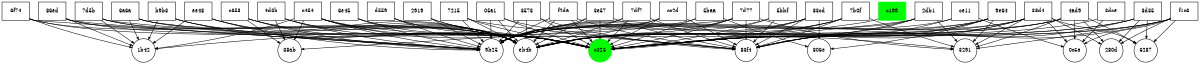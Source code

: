 digraph {
	graph [bb="0,0,2358,114.01",
		rankdir=TB,
		size="8,5"
	];
	node [fontsize=10,
		height=0.5,
		label="\N"
	];
	edge [arrowsize=0.5];
	c026	[color=green,
		height=0.55882,
		label=c026,
		pos="1179,21.005",
		shape=circle,
		style=filled,
		width=0.55882];
	c199	[color=green,
		label=c199,
		pos="1755,96.01",
		shape=box,
		style=filled,
		width=0.75];
	c199 -> c026	[pos="e,1199.2,23.694 1727.9,81.027 1724.9,79.867 1721.9,78.828 1719,78.01 1669.1,64.091 1307.2,32.821 1205.5,24.227"];
	"9b25"	[height=0.57115,
		label="9b25",
		pos="966,21.005",
		shape=circle,
		width=0.57115];
	7215	[label=7215,
		pos="891,96.01",
		shape=box,
		width=0.75];
	7215 -> c026	[pos="e,1159,24.9 918.26,81.372 921.17,80.145 924.12,78.996 927,78.01 1007.2,50.552 1106.4,33.1 1152.8,25.854"];
	7215 -> "9b25"	[pos="e,951.86,35.769 908.77,77.709 920.4,66.393 935.56,51.635 947.36,40.153"];
	eb4b	[height=0.58348,
		label=eb4b,
		pos="1029,21.005",
		shape=circle,
		width=0.58348];
	7215 -> eb4b	[pos="e,1011.3,33.058 918.5,81.856 939.86,71.463 970.1,56.367 996,42.01 999.31,40.177 1002.8,38.18 1006.1,36.18"];
	"83f4"	[height=0.53417,
		label="83f4",
		pos="1467,21.005",
		shape=circle,
		width=0.53417];
	7215 -> "83f4"	[pos="e,1447.7,23.617 918.15,81.027 921.09,79.867 924.07,78.828 927,78.01 977.02,64.044 1341.2,32.611 1441.5,24.142"];
	"05a1"	[label="05a1",
		pos="963,96.01",
		shape=box,
		width=0.75];
	"05a1" -> c026	[pos="e,1159.5,27.105 990.34,81.615 993.24,80.341 996.17,79.114 999,78.01 1052.8,57.044 1118,38.365 1153.3,28.786"];
	"05a1" -> "9b25"	[pos="e,965.18,42.025 963.71,77.709 964.07,68.924 964.52,58.064 964.92,48.272"];
	"05a1" -> eb4b	[pos="e,1015.3,37.201 978.64,77.709 988.38,66.936 1000.9,53.043 1011.1,41.827"];
	"05a1" -> "83f4"	[pos="e,1447.5,23.498 990.16,81.074 993.1,79.905 996.08,78.851 999,78.01 1083.5,53.7 1355.9,30.738 1441.2,23.992"];
	d559	[label=d559,
		pos="747,96.01",
		shape=box,
		width=0.75];
	d559 -> c026	[pos="e,1159.1,25.549 774.17,81.106 777.1,79.931 780.08,78.867 783,78.01 901.7,43.177 936.64,60.184 1059,42.01 1091.4,37.197 1128.6,30.871 \
1152.9,26.633"];
	d559 -> "9b25"	[pos="e,945.91,27.133 774.34,81.602 777.24,80.33 780.16,79.108 783,78.01 837.78,56.822 904.16,38.191 940.01,28.689"];
	d559 -> eb4b	[pos="e,1012.2,33.888 774.21,81.219 777.13,80.022 780.1,78.922 783,78.01 874.6,49.243 906.02,75.491 996,42.01 999.54,40.693 1003.1,38.986 \
1006.6,37.125"];
	c658	[label=c658,
		pos="459,96.01",
		shape=box,
		width=0.75];
	c658 -> c026	[pos="e,1159.1,25.954 486.12,80.907 489.06,79.771 492.06,78.77 495,78.01 738.21,15.269 809.47,70.699 1059,42.01 1091.6,38.268 1128.7,31.715 \
1153,27.132"];
	c658 -> "9b25"	[pos="e,945.34,22.109 486.16,81.072 489.1,79.904 492.08,78.85 495,78.01 659.02,30.886 866.16,23.357 939.1,22.198"];
	c658 -> eb4b	[pos="e,1012.3,34.232 486.12,80.931 489.06,79.79 492.06,78.782 495,78.01 710.94,21.384 783.29,109.76 996,42.01 999.6,40.864 1003.2,39.253 \
1006.7,37.436"];
	"38ab"	[height=0.57115,
		label="38ab",
		pos="567,21.005",
		shape=circle,
		width=0.57115];
	c658 -> "38ab"	[pos="e,550.09,33.436 484.87,77.524 503.19,65.138 527.51,48.699 544.92,36.929"];
	"7d77"	[label="7d77",
		pos="1467,96.01",
		shape=box,
		width=0.75];
	"7d77" -> c026	[pos="e,1199,24.9 1439.7,81.372 1436.8,80.145 1433.9,78.996 1431,78.01 1350.8,50.552 1251.6,33.1 1205.2,25.854"];
	"7d77" -> "9b25"	[pos="e,982.4,33.982 1439.9,80.966 1436.9,79.818 1433.9,78.799 1431,78.01 1244.9,28.078 1182.2,101.53 999,42.01 995.24,40.788 991.45,39.065 \
987.86,37.137"];
	"7d77" -> eb4b	[pos="e,1049.9,25.707 1439.8,81.099 1436.9,79.925 1433.9,78.863 1431,78.01 1310.1,42.695 1274.6,60.283 1150,42.01 1117.7,37.274 1080.7,\
31.036 1056.2,26.794"];
	"7d77" -> "83f4"	[pos="e,1467,40.717 1467,77.709 1467,68.578 1467,57.205 1467,47.121"];
	3291	[height=0.55882,
		label=3291,
		pos="1899,21.005",
		shape=circle,
		width=0.55882];
	"7d77" -> 3291	[pos="e,1878.8,22.73 1494.2,81.139 1497.1,79.957 1500.1,78.883 1503,78.01 1638.1,37.587 1808,26.056 1872.5,23.014"];
	"7d77" -> "38ab"	[pos="e,587.65,23.124 1439.9,80.91 1436.9,79.773 1433.9,78.772 1431,78.01 1389.5,67.283 735.85,31.2 594.02,23.471"];
	"7d5b"	[label="7d5b",
		pos="171,96.01",
		shape=box,
		width=0.75];
	"7d5b" -> c026	[pos="e,1159.1,26.086 198.1,80.842 201.05,79.718 204.05,78.738 207,78.01 390.99,32.652 870.52,61.628 1059,42.01 1091.6,38.618 1128.7,31.991 \
1153,27.295"];
	"7d5b" -> "9b25"	[pos="e,945.27,23.08 198.12,80.937 201.07,79.795 204.06,78.785 207,78.01 278.94,59.071 811.76,30.109 938.84,23.418"];
	"7d5b" -> eb4b	[pos="e,1012.3,34.327 198.1,80.852 201.05,79.727 204.05,78.743 207,78.01 377.34,35.713 828.08,93.088 996,42.01 999.61,40.911 1003.2,39.326 \
1006.7,37.522"];
	"1b42"	[height=0.57115,
		label="1b42",
		pos="279,21.005",
		shape=circle,
		width=0.57115];
	"7d5b" -> "1b42"	[pos="e,262.09,33.436 196.87,77.524 215.19,65.138 239.51,48.699 256.92,36.929"];
	"5bbf"	[label="5bbf",
		pos="1539,96.01",
		shape=box,
		width=0.75];
	"5bbf" -> c026	[pos="e,1199.2,23.588 1511.8,81.23 1508.9,80.031 1505.9,78.927 1503,78.01 1395.8,44.116 1261.7,29.223 1205.6,24.158"];
	"5bbf" -> "9b25"	[pos="e,982.38,34.024 1511.9,80.93 1508.9,79.789 1505.9,78.781 1503,78.01 1285.8,21.093 1213,110.12 999,42.01 995.23,40.81 991.44,39.099 \
987.85,37.177"];
	"5bbf" -> "83f4"	[pos="e,1480.1,35.303 1521.9,77.709 1510.6,66.244 1495.8,51.246 1484.5,39.701"];
	"9e64"	[label="9e64",
		pos="1971,96.01",
		shape=box,
		width=0.75];
	"9e64" -> c026	[pos="e,1199.2,23.591 1943.9,80.934 1940.9,79.792 1937.9,78.783 1935,78.01 1721.2,21.87 1659.4,58.489 1439,42.01 1353.6,35.628 1252.5,\
27.759 1205.5,24.082"];
	"9e64" -> "9b25"	[pos="e,982.35,34.144 1943.5,80.679 1940.7,79.621 1937.8,78.7 1935,78.01 1732.8,28.57 1198.4,101.87 999,42.01 995.21,40.872 991.41,39.195 \
987.81,37.287"];
	"9e64" -> eb4b	[pos="e,1049.5,26.145 1943.9,80.853 1941,79.727 1938,78.744 1935,78.01 1765.5,35.907 1323.7,60.285 1150,42.01 1117.3,38.574 1080.1,32.018 \
1055.7,27.348"];
	"9e64" -> "83f4"	[pos="e,1486.1,25.746 1943.9,81.022 1940.9,79.863 1937.9,78.826 1935,78.01 1783.1,35.733 1738.2,63.538 1582,42.01 1551,37.737 1515.5,31.337 \
1492.3,26.932"];
	"9e64" -> 3291	[pos="e,1912.6,35.769 1953.9,77.709 1942.8,66.393 1928.2,51.635 1916.9,40.153"];
	"806e"	[height=0.55882,
		label="806e",
		pos="1611,21.005",
		shape=circle,
		width=0.55882];
	"9e64" -> "806e"	[pos="e,1631.2,23.588 1943.8,81.23 1940.9,80.031 1937.9,78.927 1935,78.01 1827.8,44.116 1693.7,29.223 1637.6,24.158"];
	2919	[label=2919,
		pos="819,96.01",
		shape=box,
		width=0.75];
	2919 -> c026	[pos="e,1159.2,25.346 846.21,81.23 849.13,80.031 852.1,78.927 855,78.01 862.18,75.741 1077.8,39.143 1153.2,26.366"];
	2919 -> "9b25"	[pos="e,947.67,31.11 846.31,81.45 873.79,67.802 915.75,46.959 942,33.926"];
	2919 -> eb4b	[pos="e,1012,33.595 846.29,81.464 849.2,80.219 852.14,79.041 855,78.01 915.85,56.102 936.37,67.047 996,42.01 999.57,40.513 1003.2,38.673 \
1006.7,36.721"];
	3573	[label=3573,
		pos="1035,96.01",
		shape=box,
		width=0.75];
	3573 -> c026	[pos="e,1161.2,31.02 1062.4,81.107 1089.4,67.414 1130.2,46.728 1155.7,33.811"];
	3573 -> "9b25"	[pos="e,979.91,36.719 1018.6,77.709 1008.3,66.788 994.97,52.662 984.3,41.368"];
	3573 -> eb4b	[pos="e,1030.7,42.29 1033.6,77.709 1032.9,68.993 1032,58.235 1031.2,48.504"];
	3573 -> "83f4"	[pos="e,1447.6,22.694 1062.2,81.139 1065.1,79.957 1068.1,78.883 1071,78.01 1206.7,37.394 1377.6,25.946 1441.4,22.971"];
	"6a6a"	[label="6a6a",
		pos="243,96.01",
		shape=box,
		width=0.75];
	"6a6a" -> c026	[pos="e,1159.1,26.062 270.1,80.854 273.05,79.728 276.05,78.744 279,78.01 447.39,36.15 886.45,60.31 1059,42.01 1091.6,38.555 1128.7,31.941 \
1153,27.265"];
	"6a6a" -> "9b25"	[pos="e,945.15,23.258 270.13,80.961 273.07,79.814 276.06,78.796 279,78.01 343.6,60.738 819.14,30.931 938.76,23.647"];
	"6a6a" -> eb4b	[pos="e,1012.3,34.311 270.11,80.866 273.05,79.738 276.05,78.75 279,78.01 588.49,0.41008 690.95,135.56 996,42.01 999.61,40.903 1003.2,39.313 \
1006.7,37.507"];
	"6a6a" -> "1b42"	[pos="e,270.15,39.945 251.53,77.709 256.27,68.103 262.23,56.018 267.38,45.561"];
	b9b3	[label=b9b3,
		pos="315,96.01",
		shape=box,
		width=0.75];
	b9b3 -> c026	[pos="e,1159.1,26.033 342.11,80.868 345.05,79.739 348.05,78.751 351,78.01 503.79,39.647 902.38,58.991 1059,42.01 1091.6,38.479 1128.7,\
31.881 1153,27.23"];
	b9b3 -> "9b25"	[pos="e,945.32,22.918 342.14,80.989 345.08,79.837 348.07,78.81 351,78.01 464.49,47.089 835.27,28.029 938.89,23.214"];
	b9b3 -> eb4b	[pos="e,1012.3,34.29 342.11,80.883 345.05,79.751 348.05,78.758 351,78.01 629.3,7.4039 721.74,126.96 996,42.01 999.61,40.893 1003.2,39.297 \
1006.7,37.489"];
	b9b3 -> "1b42"	[pos="e,287.85,39.945 306.47,77.709 301.73,68.103 295.77,56.018 290.62,45.561"];
	ce11	[label=ce11,
		pos="1899,96.01",
		shape=box,
		width=0.75];
	ce11 -> c026	[pos="e,1199.3,23.567 1871.9,80.962 1868.9,79.815 1865.9,78.797 1863,78.01 1846.8,73.676 1329.7,33.621 1205.6,24.051"];
	ce11 -> "9b25"	[pos="e,982.35,34.132 1871.9,80.84 1869,79.717 1866,78.738 1863,78.01 1676.4,32.069 1183,97.57 999,42.01 995.21,40.866 991.42,39.185 987.82,\
37.276"];
	"0c5a"	[height=0.55882,
		label="0c5a",
		pos="2115,21.005",
		shape=circle,
		width=0.55882];
	ce11 -> "0c5a"	[pos="e,2095.5,27.105 1926.3,81.615 1929.2,80.341 1932.2,79.114 1935,78.01 1988.8,57.044 2054,38.365 2089.3,28.786"];
	f2da	[label=f2da,
		pos="1107,96.01",
		shape=box,
		width=0.75];
	f2da -> c026	[pos="e,1165.4,35.769 1124.1,77.709 1135.2,66.393 1149.8,51.635 1161.1,40.153"];
	f2da -> "9b25"	[pos="e,983.3,32.888 1079.5,81.865 1052.7,68.962 1013.8,50.08 999,42.01 995.61,40.153 992.06,38.116 988.61,36.075"];
	f2da -> eb4b	[pos="e,1044,36.004 1088.5,77.709 1076.5,66.468 1060.9,51.829 1048.6,40.38"];
	f2da -> "83f4"	[pos="e,1447.6,23.524 1134.2,81.23 1137.1,80.031 1140.1,78.927 1143,78.01 1250.7,43.951 1385.6,29.078 1441.2,24.084"];
	"2db1"	[label="2db1",
		pos="1827,96.01",
		shape=box,
		width=0.75];
	"2db1" -> c026	[pos="e,1199.3,23.664 1799.9,80.991 1796.9,79.838 1793.9,78.811 1791,78.01 1762.3,70.193 1320,33.558 1205.7,24.191"];
	"2db1" -> "9b25"	[pos="e,982.35,34.118 1799.9,80.852 1797,79.726 1794,78.743 1791,78.01 1620,35.567 1167.6,93.267 999,42.01 995.21,40.859 991.42,39.174 \
987.82,37.263"];
	"2db1" -> eb4b	[pos="e,1049.5,26.08 1799.9,80.884 1796.9,79.752 1793.9,78.759 1791,78.01 1514.4,7.7924 1433.6,73.328 1150,42.01 1117.4,38.406 1080.1,\
31.885 1055.7,27.268"];
	"2db1" -> "83f4"	[pos="e,1486.1,25.342 1799.8,81.229 1796.9,80.029 1793.9,78.926 1791,78.01 1701.1,49.627 1674.9,58.088 1582,42.01 1551.2,36.671 1515.7,\
30.491 1492.4,26.429"];
	"2db1" -> 3291	[pos="e,1885.4,35.769 1844.1,77.709 1855.2,66.393 1869.8,51.635 1881.1,40.153"];
	ee48	[label=ee48,
		pos="387,96.01",
		shape=box,
		width=0.75];
	ee48 -> c026	[pos="e,1159.1,25.998 414.11,80.885 417.05,79.753 420.05,78.759 423,78.01 697.4,8.278 777.62,73.335 1059,42.01 1091.6,38.385 1128.7,31.807 \
1153,27.186"];
	ee48 -> "9b25"	[pos="e,945.07,21.655 414.15,81.025 417.08,79.866 420.07,78.827 423,78.01 615.01,24.461 858.06,21.099 938.66,21.604"];
	ee48 -> eb4b	[pos="e,1012.3,34.265 414.12,80.904 417.06,79.768 420.05,78.769 423,78.01 670.11,14.396 752.52,118.36 996,42.01 999.6,40.88 1003.2,39.278 \
1006.7,37.466"];
	ee48 -> "1b42"	[pos="e,295.91,33.436 361.13,77.524 342.81,65.138 318.49,48.699 301.08,36.929"];
	"3e57"	[label="3e57",
		pos="1179,96.01",
		shape=box,
		width=0.75];
	"3e57" -> c026	[pos="e,1179,41.499 1179,77.709 1179,68.785 1179,57.721 1179,47.811"];
	"3e57" -> "9b25"	[pos="e,982.61,33.405 1151.7,81.449 1148.8,80.207 1145.9,79.033 1143,78.01 1080.9,55.819 1059.9,67.395 999,42.01 995.35,40.488 991.62,\
38.603 988.06,36.604"];
	"3e57" -> eb4b	[pos="e,1047.9,31.199 1151.8,81.79 1123.9,68.19 1080.7,47.191 1053.7,34.042"];
	"3e57" -> "83f4"	[pos="e,1448,24.752 1206.3,81.372 1209.2,80.145 1212.1,78.996 1215,78.01 1295.6,50.401 1395.5,32.908 1441.6,25.735"];
	"7b0f"	[label="7b0f",
		pos="1683,96.01",
		shape=box,
		width=0.75];
	"7b0f" -> c026	[pos="e,1199.3,23.561 1655.8,81.074 1652.9,79.905 1649.9,78.851 1647,78.01 1562.8,53.782 1291.9,30.894 1205.7,24.062"];
	"7b0f" -> "9b25"	[pos="e,982.37,34.082 1655.9,80.882 1652.9,79.751 1649.9,78.758 1647,78.01 1367.4,7.1125 1274.5,127.32 999,42.01 995.22,40.84 991.43,39.145 \
987.83,37.23"];
	"7b0f" -> eb4b	[pos="e,1049.9,26.059 1655.9,80.933 1652.9,79.792 1649.9,78.783 1647,78.01 1432.8,21.773 1369.9,68.1 1150,42.01 1117.6,38.165 1080.6,31.751 \
1056.1,27.224"];
	"7b0f" -> "83f4"	[pos="e,1485.7,26.893 1655.7,81.615 1652.8,80.341 1649.8,79.114 1647,78.01 1592.7,56.877 1527,38.066 1491.9,28.558"];
	"7b0f" -> 3291	[pos="e,1879.5,27.105 1710.3,81.615 1713.2,80.341 1716.2,79.114 1719,78.01 1772.8,57.044 1838,38.365 1873.3,28.786"];
	"6f74"	[label="6f74",
		pos="27,96.01",
		shape=box,
		width=0.75];
	"6f74" -> c026	[pos="e,1159.1,26.123 54.498,80.672 57.315,79.615 60.179,78.697 63,78.01 278.2,25.654 838.64,64.267 1059,42.01 1091.6,38.718 1128.8,32.069 \
1153,27.341"];
	"6f74" -> "9b25"	[pos="e,945.13,23.191 54.115,80.902 57.058,79.766 60.055,78.767 63,78.01 84.782,72.412 790.74,31.982 938.89,23.546"];
	"6f74" -> eb4b	[pos="e,1012.3,34.353 54.5,80.679 57.317,79.621 60.18,78.7 63,78.01 264.55,28.716 797.28,101.69 996,42.01 999.62,40.924 1003.2,39.346 \
1006.7,37.545"];
	"6f74" -> "1b42"	[pos="e,258.67,25.946 54.292,81.475 57.201,80.228 60.141,79.046 63,78.01 129.56,53.908 211.15,35.68 252.4,27.22"];
	"38d4"	[label="38d4",
		pos="2043,96.01",
		shape=box,
		width=0.75];
	"38d4" -> c026	[pos="e,1199.2,23.654 2015.9,80.906 2012.9,79.77 2009.9,78.769 2007,78.01 1762.1,14.881 1691.3,59.714 1439,42.01 1353.6,36.019 1252.5,\
27.963 1205.5,24.162"];
	"38d4" -> "9b25"	[pos="e,982.34,34.154 2015.5,80.67 2012.7,79.614 2009.8,78.696 2007,78.01 1789.2,25.071 1213.8,106.18 999,42.01 995.21,40.878 991.41,39.203 \
987.81,37.296"];
	"38d4" -> eb4b	[pos="e,1049.5,26.169 2015.9,80.841 2013,79.718 2010,78.738 2007,78.01 1821.9,32.409 1339.6,61.593 1150,42.01 1117.3,38.637 1080.1,32.068 \
1055.7,27.378"];
	"38d4" -> "83f4"	[pos="e,1486,25.847 2015.9,80.97 2012.9,79.821 2009.9,78.801 2007,78.01 1823.9,28.756 1770,66.278 1582,42.01 1551,38.003 1515.5,31.548 \
1492.3,27.058"];
	"38d4" -> 3291	[pos="e,1916.8,31.02 2015.6,81.107 1988.6,67.414 1947.8,46.728 1922.3,33.811"];
	"38d4" -> "0c5a"	[pos="e,2101.4,35.769 2060.1,77.709 2071.2,66.393 2085.8,51.635 2097.1,40.153"];
	"280d"	[height=0.57115,
		label="280d",
		pos="2187,21.005",
		shape=circle,
		width=0.57115];
	"38d4" -> "280d"	[pos="e,2168.8,31.232 2070.4,81.107 2097.3,67.491 2137.8,46.96 2163.3,34.029"];
	6287	[height=0.55882,
		label=6287,
		pos="2252,21.005",
		shape=circle,
		width=0.55882];
	"38d4" -> 6287	[pos="e,2235.4,32.707 2070.3,81.479 2073.2,80.231 2076.1,79.048 2079,78.01 2138.6,56.384 2158.3,65.946 2217,42.01 2221.3,40.266 2225.7,\
38.092 2229.8,35.824"];
	"7df7"	[label="7df7",
		pos="1251,96.01",
		shape=box,
		width=0.75];
	"7df7" -> c026	[pos="e,1192.6,35.769 1233.9,77.709 1222.8,66.393 1208.2,51.635 1196.9,40.153"];
	"7df7" -> "9b25"	[pos="e,982.5,33.687 1223.8,81.212 1220.9,80.016 1217.9,78.918 1215,78.01 1122.1,48.955 1090.3,75.845 999,42.01 995.29,40.635 991.54,38.829 \
987.95,36.865"];
	"7df7" -> eb4b	[pos="e,1049.4,27.088 1223.7,81.588 1220.8,80.319 1217.8,79.101 1215,78.01 1159.4,56.63 1091.9,38.072 1055.4,28.634"];
	"7df7" -> "83f4"	[pos="e,1448.3,26.893 1278.3,81.615 1281.2,80.341 1284.2,79.114 1287,78.01 1341.3,56.877 1407,38.066 1442.1,28.558"];
	c454	[label=c454,
		pos="603,96.01",
		shape=box,
		width=0.75];
	c454 -> c026	[pos="e,1159.1,25.82 630.13,80.973 633.07,79.824 636.06,78.802 639,78.01 819.89,29.241 873.12,65.433 1059,42.01 1091.5,37.914 1128.7,31.436 \
1152.9,26.967"];
	c454 -> "9b25"	[pos="e,945.26,23.593 630.21,81.226 633.13,80.027 636.1,78.925 639,78.01 747.17,43.909 882.4,29.133 939.07,24.129"];
	c454 -> eb4b	[pos="e,1012.2,34.128 630.15,81.018 633.08,79.86 636.07,78.824 639,78.01 792.66,35.345 844.76,92.589 996,42.01 999.58,40.813 1003.2,39.172 \
1006.6,37.342"];
	c454 -> "83f4"	[pos="e,1447.5,23.603 630.12,80.906 633.06,79.769 636.05,78.769 639,78.01 884.38,14.784 955.23,59.768 1208,42.01 1293.3,36.016 1394.4,\
27.922 1441,24.131"];
	c454 -> 3291	[pos="e,1878.9,23.844 630.5,80.671 633.32,79.615 636.18,78.696 639,78.01 855.28,25.411 1417.8,54.584 1640,42.01 1725.1,37.193 1825.8,28.577 \
1872.6,24.402"];
	c454 -> "1b42"	[pos="e,299.7,24.235 575.77,81.293 572.85,80.081 569.89,78.957 567,78.01 473.7,47.44 357.62,31.154 305.96,24.973"];
	c454 -> "38ab"	[pos="e,575.85,39.945 594.47,77.709 589.73,68.103 583.77,56.018 578.62,45.561"];
	"83cd"	[label="83cd",
		pos="1611,96.01",
		shape=box,
		width=0.75];
	"83cd" -> c026	[pos="e,1199.2,22.73 1583.8,81.139 1580.9,79.957 1577.9,78.883 1575,78.01 1439.9,37.587 1270,26.056 1205.5,23.014"];
	"83cd" -> "9b25"	[pos="e,982.37,34.057 1583.9,80.903 1580.9,79.768 1577.9,78.768 1575,78.01 1326.6,14.104 1243.8,118.72 999,42.01 995.22,40.827 991.43,\
39.125 987.84,37.206"];
	"83cd" -> eb4b	[pos="e,1049.9,25.981 1583.9,80.97 1580.9,79.821 1577.9,78.801 1575,78.01 1391.9,28.756 1338.1,65.49 1150,42.01 1117.6,37.968 1080.6,31.593 \
1056.2,27.129"];
	"83cd" -> "83f4"	[pos="e,1484,30.601 1583.6,81.107 1556.4,67.319 1515.2,46.438 1489.8,33.541"];
	"83cd" -> "806e"	[pos="e,1611,41.499 1611,77.709 1611,68.785 1611,57.721 1611,47.811"];
	"4d3b"	[label="4d3b",
		pos="531,96.01",
		shape=box,
		width=0.75];
	"4d3b" -> c026	[pos="e,1159.1,25.897 558.12,80.935 561.07,79.793 564.06,78.784 567,78.01 779.04,22.258 841.3,68.065 1059,42.01 1091.5,38.117 1128.7,31.595 \
1152.9,27.061"];
	"4d3b" -> "9b25"	[pos="e,945.19,22.725 558.18,81.135 561.11,79.955 564.09,78.881 567,78.01 702.75,37.454 873.46,26.015 938.83,23.006"];
	"4d3b" -> eb4b	[pos="e,1012.3,34.189 558.13,80.968 561.07,79.819 564.06,78.799 567,78.01 751.78,28.369 814.04,101.17 996,42.01 999.59,40.843 1003.2,39.219 \
1006.6,37.397"];
	"4d3b" -> "38ab"	[pos="e,558.15,39.945 539.53,77.709 544.27,68.103 550.23,56.018 555.38,45.561"];
	"86ed"	[label="86ed",
		pos="99,96.01",
		shape=box,
		width=0.75];
	"86ed" -> c026	[pos="e,1159.1,26.106 126.5,80.68 129.32,79.622 132.18,78.701 135,78.01 334.6,29.153 854.58,62.948 1059,42.01 1091.6,38.672 1128.8,32.033 \
1153,27.32"];
	"86ed" -> "9b25"	[pos="e,945.33,23.18 126.12,80.918 129.06,79.779 132.06,78.775 135,78.01 174.82,67.662 800.89,31.435 939.12,23.534"];
	"86ed" -> eb4b	[pos="e,1012.3,34.341 126.1,80.841 129.05,79.717 132.05,78.738 135,78.01 320.94,32.214 812.68,97.391 996,42.01 999.62,40.918 1003.2,39.337 \
1006.7,37.535"];
	"86ed" -> "1b42"	[pos="e,259.73,29.01 126.43,81.816 129.31,80.502 132.21,79.212 135,78.01 176.18,60.305 224.96,41.849 253.87,31.168"];
	"4ad9"	[label="4ad9",
		pos="2115,96.01",
		shape=box,
		width=0.75];
	"4ad9" -> c026	[pos="e,1199.2,23.703 2087.9,80.884 2084.9,79.752 2081.9,78.759 2079,78.01 1940.9,42.95 1581.1,51.475 1439,42.01 1353.6,36.322 1252.5,\
28.121 1205.5,24.224"];
	"4ad9" -> "9b25"	[pos="e,982.34,34.163 2087.5,80.663 2084.7,79.609 2081.8,78.693 2079,78.01 1845.6,21.572 1229.2,110.48 999,42.01 995.21,40.882 991.41,\
39.21 987.81,37.304"];
	"4ad9" -> eb4b	[pos="e,1049.4,26.19 2087.5,80.679 2084.7,79.621 2081.8,78.7 2079,78.01 1878.3,28.91 1355.5,62.901 1150,42.01 1117.3,38.69 1080.1,32.11 \
1055.7,27.403"];
	"4ad9" -> 3291	[pos="e,1918.5,27.105 2087.7,81.615 2084.8,80.341 2081.8,79.114 2079,78.01 2025.2,57.044 1960,38.365 1924.7,28.786"];
	"4ad9" -> "0c5a"	[pos="e,2115,41.499 2115,77.709 2115,68.785 2115,57.721 2115,47.811"];
	"4ad9" -> "280d"	[pos="e,2173,36.241 2132.1,77.709 2143.1,66.542 2157.4,52.023 2168.7,40.608"];
	"4ad9" -> 6287	[pos="e,2235,31.911 2142.4,81.133 2163.1,70.609 2191.9,55.673 2217,42.01 2221.1,39.799 2225.3,37.398 2229.5,35.052"];
	"6e45"	[label="6e45",
		pos="675,96.01",
		shape=box,
		width=0.75];
	"6e45" -> c026	[pos="e,1159.1,25.712 702.15,81.026 705.08,79.867 708.07,78.828 711,78.01 860.77,36.217 904.9,62.805 1059,42.01 1091.5,37.628 1128.7,31.211 \
1152.9,26.834"];
	"6e45" -> "9b25"	[pos="e,945.41,24.915 702.25,81.364 705.17,80.139 708.12,78.992 711,78.01 791.92,50.412 892.04,33.078 939.13,25.866"];
	"6e45" -> eb4b	[pos="e,1012.2,34.037 702.17,81.094 705.1,79.921 708.08,78.861 711,78.01 833.58,42.308 875.44,84.023 996,42.01 999.57,40.768 1003.2,39.102 \
1006.6,37.26"];
	cc2d	[label=cc2d,
		pos="1323,96.01",
		shape=box,
		width=0.75];
	cc2d -> c026	[pos="e,1196.8,31.02 1295.6,81.107 1268.6,67.414 1227.8,46.728 1202.3,33.811"];
	cc2d -> "9b25"	[pos="e,982.45,33.833 1295.8,81.09 1292.9,79.918 1289.9,78.859 1287,78.01 1163.1,42.019 1120.8,84.38 999,42.01 995.26,40.711 991.49,38.946 \
987.91,37"];
	cc2d -> eb4b	[pos="e,1049.8,24.881 1295.7,81.357 1292.8,80.133 1289.9,78.989 1287,78.01 1205.1,50.202 1103.8,32.967 1056.2,25.822"];
	cc2d -> "83f4"	[pos="e,1450,30.601 1350.4,81.107 1377.6,67.319 1418.8,46.438 1444.2,33.541"];
	f1c6	[label=f1c6,
		pos="2331,96.01",
		shape=box,
		width=0.75];
	f1c6 -> c026	[pos="e,1199.2,23.801 2303.9,80.841 2301,79.718 2298,78.738 2295,78.01 2110.1,32.457 1629.1,53.315 1439,42.01 1353.5,36.927 1252.5,28.438 \
1205.5,24.348"];
	f1c6 -> eb4b	[pos="e,1049.4,26.236 2303.5,80.658 2300.7,79.604 2297.8,78.69 2295,78.01 2047.5,18.413 1403.4,66.827 1150,42.01 1117.3,38.809 1080.1,\
32.205 1055.7,27.46"];
	f1c6 -> "83f4"	[pos="e,1486,26.048 2303.9,80.867 2300.9,79.738 2297.9,78.751 2295,78.01 2141.1,39.405 1739.7,59.638 1582,42.01 1550.9,38.532 1515.5,31.967 \
1492.2,27.307"];
	f1c6 -> 3291	[pos="e,1919.2,24.054 2303.8,81.139 2300.9,79.957 2297.9,78.883 2295,78.01 2225,57.047 2002.2,32.676 1925.4,24.689"];
	f1c6 -> "0c5a"	[pos="e,2132.7,31.335 2303.7,81.479 2300.8,80.231 2297.9,79.048 2295,78.01 2235.4,56.384 2216.5,63.737 2157,42.01 2150.9,39.768 2144.4,\
36.942 2138.4,34.126"];
	f1c6 -> "280d"	[pos="e,2204.8,32.159 2303.7,82.104 2281.8,71.599 2250.2,56.235 2223,42.01 2218.9,39.87 2214.6,37.535 2210.4,35.24"];
	f1c6 -> 6287	[pos="e,2266.4,35.303 2312.3,77.709 2299.9,66.244 2283.6,51.246 2271.1,39.701"];
	"3d35"	[label="3d35",
		pos="2259,96.01",
		shape=box,
		width=0.75];
	"3d35" -> c026	[pos="e,1199.2,23.774 2231.9,80.853 2229,79.727 2226,78.744 2223,78.01 2053.7,35.956 1613.1,52.702 1439,42.01 1353.5,36.762 1252.5,28.352 \
1205.5,24.314"];
	"3d35" -> eb4b	[pos="e,1049.4,26.222 2231.5,80.664 2228.7,79.609 2225.8,78.693 2223,78.01 1991.1,21.912 1387.4,65.519 1150,42.01 1117.3,38.775 1080.1,\
32.178 1055.7,27.443"];
	"3d35" -> "83f4"	[pos="e,1486,26.014 2231.9,80.884 2228.9,79.752 2225.9,78.759 2223,78.01 1946.4,7.7924 1865.5,74.516 1582,42.01 1550.9,38.444 1515.5,31.898 \
1492.2,27.266"];
	"3d35" -> "280d"	[pos="e,2201,36.241 2241.9,77.709 2230.9,66.542 2216.6,52.023 2205.3,40.608"];
	"3d35" -> 6287	[pos="e,2253.9,41.499 2257.3,77.709 2256.5,68.785 2255.4,57.721 2254.5,47.811"];
	"5baa"	[label="5baa",
		pos="1395,96.01",
		shape=box,
		width=0.75];
	"5baa" -> c026	[pos="e,1198.5,27.105 1367.7,81.615 1364.8,80.341 1361.8,79.114 1359,78.01 1305.2,57.044 1240,38.365 1204.7,28.786"];
	"5baa" -> "1b42"	[pos="e,299.72,23.849 1367.9,80.847 1365,79.722 1362,78.741 1359,78.01 1181.5,34.109 719.51,53.08 537,42.01 452.63,36.893 352.91,28.492 \
305.98,24.398"];
	"5baa" -> "806e"	[pos="e,1591.5,27.105 1422.3,81.615 1425.2,80.341 1428.2,79.114 1431,78.01 1484.8,57.044 1550,38.365 1585.3,28.786"];
	"3dce"	[label="3dce",
		pos="2187,96.01",
		shape=box,
		width=0.75];
	"3dce" -> c026	[pos="e,1199.2,23.742 2159.9,80.867 2156.9,79.739 2153.9,78.751 2151,78.01 1997.3,39.453 1597.1,52.088 1439,42.01 1353.6,36.564 1252.5,\
28.248 1205.5,24.274"];
	"3dce" -> "0c5a"	[pos="e,2128.6,35.769 2169.9,77.709 2158.8,66.393 2144.2,51.635 2132.9,40.153"];
}
